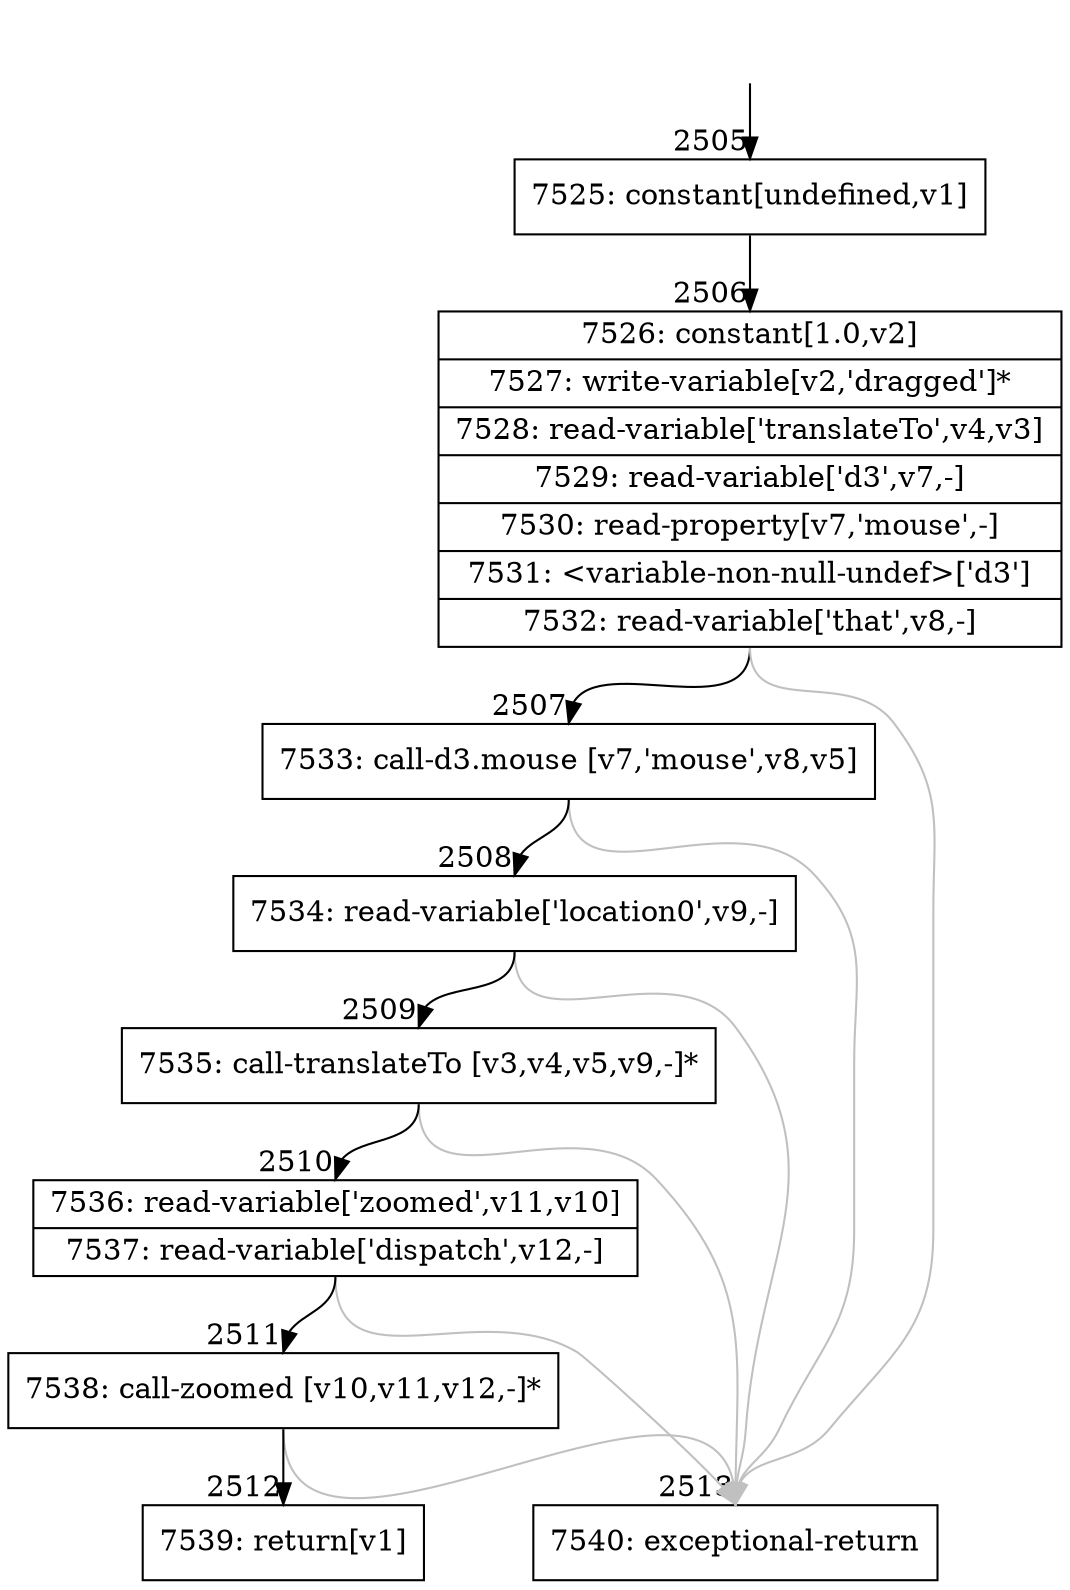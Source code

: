 digraph {
rankdir="TD"
BB_entry248[shape=none,label=""];
BB_entry248 -> BB2505 [tailport=s, headport=n, headlabel="    2505"]
BB2505 [shape=record label="{7525: constant[undefined,v1]}" ] 
BB2505 -> BB2506 [tailport=s, headport=n, headlabel="      2506"]
BB2506 [shape=record label="{7526: constant[1.0,v2]|7527: write-variable[v2,'dragged']*|7528: read-variable['translateTo',v4,v3]|7529: read-variable['d3',v7,-]|7530: read-property[v7,'mouse',-]|7531: \<variable-non-null-undef\>['d3']|7532: read-variable['that',v8,-]}" ] 
BB2506 -> BB2507 [tailport=s, headport=n, headlabel="      2507"]
BB2506 -> BB2513 [tailport=s, headport=n, color=gray, headlabel="      2513"]
BB2507 [shape=record label="{7533: call-d3.mouse [v7,'mouse',v8,v5]}" ] 
BB2507 -> BB2508 [tailport=s, headport=n, headlabel="      2508"]
BB2507 -> BB2513 [tailport=s, headport=n, color=gray]
BB2508 [shape=record label="{7534: read-variable['location0',v9,-]}" ] 
BB2508 -> BB2509 [tailport=s, headport=n, headlabel="      2509"]
BB2508 -> BB2513 [tailport=s, headport=n, color=gray]
BB2509 [shape=record label="{7535: call-translateTo [v3,v4,v5,v9,-]*}" ] 
BB2509 -> BB2510 [tailport=s, headport=n, headlabel="      2510"]
BB2509 -> BB2513 [tailport=s, headport=n, color=gray]
BB2510 [shape=record label="{7536: read-variable['zoomed',v11,v10]|7537: read-variable['dispatch',v12,-]}" ] 
BB2510 -> BB2511 [tailport=s, headport=n, headlabel="      2511"]
BB2510 -> BB2513 [tailport=s, headport=n, color=gray]
BB2511 [shape=record label="{7538: call-zoomed [v10,v11,v12,-]*}" ] 
BB2511 -> BB2512 [tailport=s, headport=n, headlabel="      2512"]
BB2511 -> BB2513 [tailport=s, headport=n, color=gray]
BB2512 [shape=record label="{7539: return[v1]}" ] 
BB2513 [shape=record label="{7540: exceptional-return}" ] 
//#$~ 1476
}
